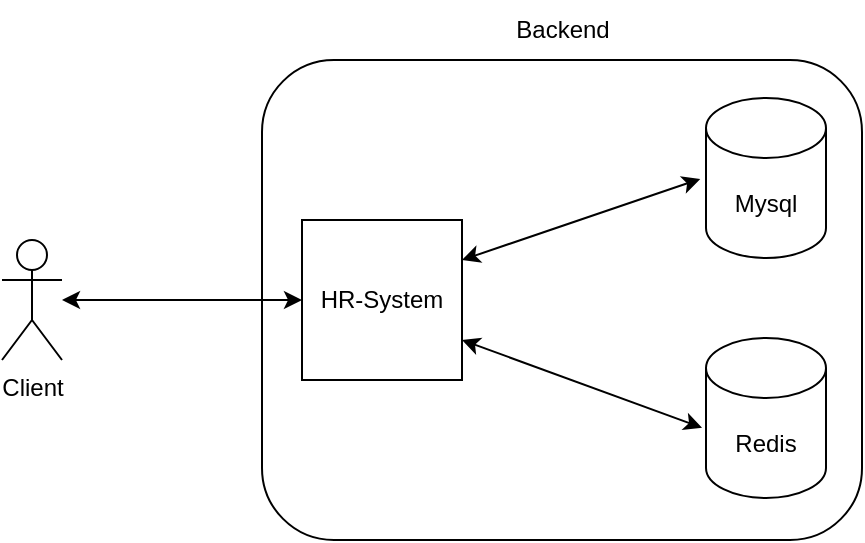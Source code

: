 <mxfile version="24.3.1" type="device">
  <diagram name="第 1 页" id="sWP7ImtuteXzCKTP-jMm">
    <mxGraphModel dx="1080" dy="475" grid="1" gridSize="10" guides="1" tooltips="1" connect="1" arrows="1" fold="1" page="1" pageScale="1" pageWidth="827" pageHeight="1169" math="0" shadow="0">
      <root>
        <mxCell id="0" />
        <mxCell id="1" parent="0" />
        <mxCell id="n5xAaM7DE42dhYjtoBgp-2" value="HR-System" style="whiteSpace=wrap;html=1;aspect=fixed;" vertex="1" parent="1">
          <mxGeometry x="360" y="340" width="80" height="80" as="geometry" />
        </mxCell>
        <mxCell id="n5xAaM7DE42dhYjtoBgp-3" value="Mysql" style="shape=cylinder3;whiteSpace=wrap;html=1;boundedLbl=1;backgroundOutline=1;size=15;" vertex="1" parent="1">
          <mxGeometry x="562" y="279" width="60" height="80" as="geometry" />
        </mxCell>
        <mxCell id="n5xAaM7DE42dhYjtoBgp-4" value="Redis" style="shape=cylinder3;whiteSpace=wrap;html=1;boundedLbl=1;backgroundOutline=1;size=15;" vertex="1" parent="1">
          <mxGeometry x="562" y="399" width="60" height="80" as="geometry" />
        </mxCell>
        <mxCell id="n5xAaM7DE42dhYjtoBgp-5" value="" style="endArrow=classic;startArrow=classic;html=1;rounded=0;entryX=-0.048;entryY=0.506;entryDx=0;entryDy=0;entryPerimeter=0;exitX=1;exitY=0.25;exitDx=0;exitDy=0;" edge="1" parent="1" source="n5xAaM7DE42dhYjtoBgp-2" target="n5xAaM7DE42dhYjtoBgp-3">
          <mxGeometry width="50" height="50" relative="1" as="geometry">
            <mxPoint x="440" y="400" as="sourcePoint" />
            <mxPoint x="490" y="350" as="targetPoint" />
          </mxGeometry>
        </mxCell>
        <mxCell id="n5xAaM7DE42dhYjtoBgp-10" value="" style="rounded=1;whiteSpace=wrap;html=1;fillColor=none;align=left;" vertex="1" parent="1">
          <mxGeometry x="340" y="260" width="300" height="240" as="geometry" />
        </mxCell>
        <mxCell id="n5xAaM7DE42dhYjtoBgp-7" value="" style="endArrow=classic;startArrow=classic;html=1;rounded=0;entryX=-0.033;entryY=0.561;entryDx=0;entryDy=0;entryPerimeter=0;exitX=1;exitY=0.75;exitDx=0;exitDy=0;" edge="1" parent="1" source="n5xAaM7DE42dhYjtoBgp-2" target="n5xAaM7DE42dhYjtoBgp-4">
          <mxGeometry width="50" height="50" relative="1" as="geometry">
            <mxPoint x="440" y="400" as="sourcePoint" />
            <mxPoint x="490" y="350" as="targetPoint" />
          </mxGeometry>
        </mxCell>
        <mxCell id="n5xAaM7DE42dhYjtoBgp-8" value="" style="endArrow=classic;startArrow=classic;html=1;rounded=0;entryX=0;entryY=0.5;entryDx=0;entryDy=0;" edge="1" parent="1" source="n5xAaM7DE42dhYjtoBgp-12" target="n5xAaM7DE42dhYjtoBgp-2">
          <mxGeometry width="50" height="50" relative="1" as="geometry">
            <mxPoint x="240" y="360" as="sourcePoint" />
            <mxPoint x="490" y="350" as="targetPoint" />
          </mxGeometry>
        </mxCell>
        <mxCell id="n5xAaM7DE42dhYjtoBgp-11" value="Backend" style="text;html=1;align=center;verticalAlign=middle;resizable=0;points=[];autosize=1;strokeColor=none;fillColor=none;" vertex="1" parent="1">
          <mxGeometry x="455" y="230" width="70" height="30" as="geometry" />
        </mxCell>
        <mxCell id="n5xAaM7DE42dhYjtoBgp-12" value="Client" style="shape=umlActor;verticalLabelPosition=bottom;verticalAlign=top;html=1;outlineConnect=0;" vertex="1" parent="1">
          <mxGeometry x="210" y="350" width="30" height="60" as="geometry" />
        </mxCell>
      </root>
    </mxGraphModel>
  </diagram>
</mxfile>
